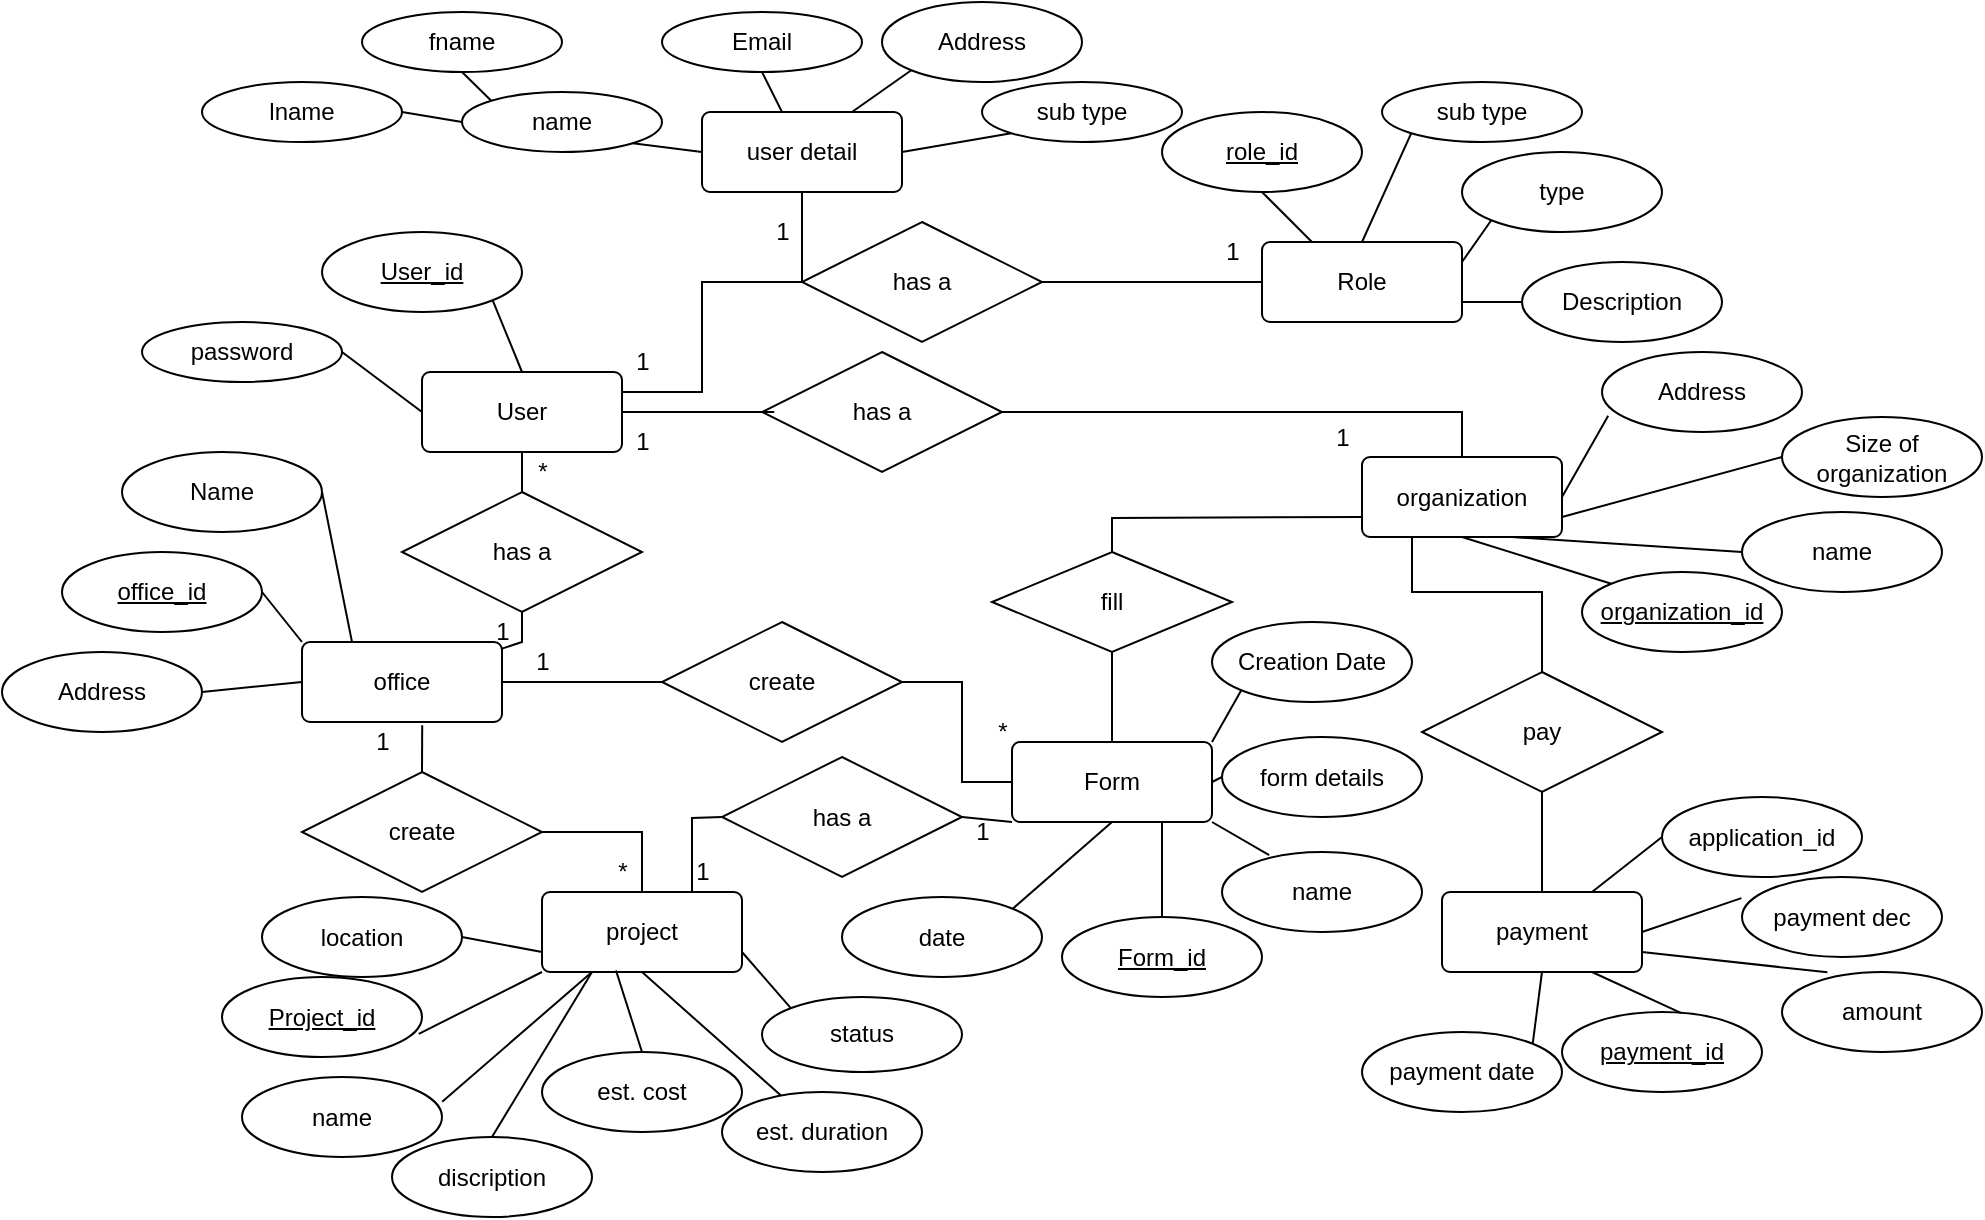 <mxfile version="13.7.8" type="device"><diagram id="09xJaXLUE2D6PkI2SZVf" name="Page-1"><mxGraphModel dx="1172" dy="637" grid="1" gridSize="10" guides="1" tooltips="1" connect="1" arrows="1" fold="1" page="1" pageScale="1" pageWidth="850" pageHeight="1100" math="0" shadow="0"><root><mxCell id="0"/><mxCell id="1" parent="0"/><mxCell id="1dPIbqIH4sQtUZyu4eI9-2" value="Role" style="rounded=1;arcSize=10;whiteSpace=wrap;html=1;align=center;" vertex="1" parent="1"><mxGeometry x="660" y="125" width="100" height="40" as="geometry"/></mxCell><mxCell id="1dPIbqIH4sQtUZyu4eI9-3" value="project" style="rounded=1;arcSize=10;whiteSpace=wrap;html=1;align=center;" vertex="1" parent="1"><mxGeometry x="300" y="450" width="100" height="40" as="geometry"/></mxCell><mxCell id="1dPIbqIH4sQtUZyu4eI9-4" value="Form" style="rounded=1;arcSize=10;whiteSpace=wrap;html=1;align=center;" vertex="1" parent="1"><mxGeometry x="535" y="375" width="100" height="40" as="geometry"/></mxCell><mxCell id="1dPIbqIH4sQtUZyu4eI9-5" value="payment" style="rounded=1;arcSize=10;whiteSpace=wrap;html=1;align=center;" vertex="1" parent="1"><mxGeometry x="750" y="450" width="100" height="40" as="geometry"/></mxCell><mxCell id="1dPIbqIH4sQtUZyu4eI9-6" style="edgeStyle=orthogonalEdgeStyle;rounded=0;orthogonalLoop=1;jettySize=auto;html=1;exitX=0.5;exitY=1;exitDx=0;exitDy=0;" edge="1" parent="1" source="1dPIbqIH4sQtUZyu4eI9-4" target="1dPIbqIH4sQtUZyu4eI9-4"><mxGeometry relative="1" as="geometry"/></mxCell><mxCell id="1dPIbqIH4sQtUZyu4eI9-11" value="user detail" style="rounded=1;arcSize=10;whiteSpace=wrap;html=1;align=center;" vertex="1" parent="1"><mxGeometry x="380" y="60" width="100" height="40" as="geometry"/></mxCell><mxCell id="1dPIbqIH4sQtUZyu4eI9-12" value="User_id" style="ellipse;whiteSpace=wrap;html=1;align=center;fontStyle=4;" vertex="1" parent="1"><mxGeometry x="190" y="120" width="100" height="40" as="geometry"/></mxCell><mxCell id="1dPIbqIH4sQtUZyu4eI9-17" value="password" style="ellipse;whiteSpace=wrap;html=1;align=center;" vertex="1" parent="1"><mxGeometry x="100" y="165" width="100" height="30" as="geometry"/></mxCell><mxCell id="1dPIbqIH4sQtUZyu4eI9-24" value="name&lt;span style=&quot;color: rgba(0 , 0 , 0 , 0) ; font-family: monospace ; font-size: 0px&quot;&gt;%3CmxGraphModel%3E%3Croot%3E%3CmxCell%20id%3D%220%22%2F%3E%3CmxCell%20id%3D%221%22%20parent%3D%220%22%2F%3E%3CmxCell%20id%3D%222%22%20value%3D%22password%22%20style%3D%22ellipse%3BwhiteSpace%3Dwrap%3Bhtml%3D1%3Balign%3Dcenter%3B%22%20vertex%3D%221%22%20parent%3D%221%22%3E%3CmxGeometry%20x%3D%2260%22%20y%3D%22150%22%20width%3D%22100%22%20height%3D%2230%22%20as%3D%22geometry%22%2F%3E%3C%2FmxCell%3E%3C%2Froot%3E%3C%2FmxGraphModel%3E&lt;/span&gt;" style="ellipse;whiteSpace=wrap;html=1;align=center;" vertex="1" parent="1"><mxGeometry x="260" y="50" width="100" height="30" as="geometry"/></mxCell><mxCell id="1dPIbqIH4sQtUZyu4eI9-25" value="lname" style="ellipse;whiteSpace=wrap;html=1;align=center;" vertex="1" parent="1"><mxGeometry x="130" y="45" width="100" height="30" as="geometry"/></mxCell><mxCell id="1dPIbqIH4sQtUZyu4eI9-26" value="fname" style="ellipse;whiteSpace=wrap;html=1;align=center;" vertex="1" parent="1"><mxGeometry x="210" y="10" width="100" height="30" as="geometry"/></mxCell><mxCell id="1dPIbqIH4sQtUZyu4eI9-29" value="" style="endArrow=none;html=1;rounded=0;exitX=1;exitY=0.5;exitDx=0;exitDy=0;entryX=0;entryY=0.5;entryDx=0;entryDy=0;" edge="1" parent="1" source="1dPIbqIH4sQtUZyu4eI9-25" target="1dPIbqIH4sQtUZyu4eI9-24"><mxGeometry relative="1" as="geometry"><mxPoint x="630" y="290" as="sourcePoint"/><mxPoint x="790" y="290" as="targetPoint"/></mxGeometry></mxCell><mxCell id="1dPIbqIH4sQtUZyu4eI9-30" value="" style="endArrow=none;html=1;rounded=0;exitX=0.5;exitY=1;exitDx=0;exitDy=0;entryX=0;entryY=0;entryDx=0;entryDy=0;" edge="1" parent="1" source="1dPIbqIH4sQtUZyu4eI9-26" target="1dPIbqIH4sQtUZyu4eI9-24"><mxGeometry relative="1" as="geometry"><mxPoint x="210" y="40" as="sourcePoint"/><mxPoint x="290" y="70" as="targetPoint"/></mxGeometry></mxCell><mxCell id="1dPIbqIH4sQtUZyu4eI9-31" value="" style="endArrow=none;html=1;rounded=0;exitX=1;exitY=1;exitDx=0;exitDy=0;entryX=0;entryY=0.5;entryDx=0;entryDy=0;" edge="1" parent="1" source="1dPIbqIH4sQtUZyu4eI9-24" target="1dPIbqIH4sQtUZyu4eI9-11"><mxGeometry relative="1" as="geometry"><mxPoint x="220" y="50" as="sourcePoint"/><mxPoint x="300" y="80" as="targetPoint"/></mxGeometry></mxCell><mxCell id="1dPIbqIH4sQtUZyu4eI9-32" value="Email" style="ellipse;whiteSpace=wrap;html=1;align=center;" vertex="1" parent="1"><mxGeometry x="360" y="10" width="100" height="30" as="geometry"/></mxCell><mxCell id="1dPIbqIH4sQtUZyu4eI9-33" value="" style="endArrow=none;html=1;rounded=0;exitX=0.5;exitY=1;exitDx=0;exitDy=0;" edge="1" parent="1" source="1dPIbqIH4sQtUZyu4eI9-32" target="1dPIbqIH4sQtUZyu4eI9-11"><mxGeometry relative="1" as="geometry"><mxPoint x="630" y="220" as="sourcePoint"/><mxPoint x="790" y="220" as="targetPoint"/></mxGeometry></mxCell><mxCell id="1dPIbqIH4sQtUZyu4eI9-34" value="Address" style="ellipse;whiteSpace=wrap;html=1;align=center;" vertex="1" parent="1"><mxGeometry x="470" y="5" width="100" height="40" as="geometry"/></mxCell><mxCell id="1dPIbqIH4sQtUZyu4eI9-35" value="" style="endArrow=none;html=1;rounded=0;entryX=0.75;entryY=0;entryDx=0;entryDy=0;exitX=0;exitY=1;exitDx=0;exitDy=0;" edge="1" parent="1" source="1dPIbqIH4sQtUZyu4eI9-34" target="1dPIbqIH4sQtUZyu4eI9-11"><mxGeometry relative="1" as="geometry"><mxPoint x="500" y="70" as="sourcePoint"/><mxPoint x="403.333" y="120" as="targetPoint"/></mxGeometry></mxCell><mxCell id="1dPIbqIH4sQtUZyu4eI9-36" value="type" style="ellipse;whiteSpace=wrap;html=1;align=center;" vertex="1" parent="1"><mxGeometry x="760" y="80" width="100" height="40" as="geometry"/></mxCell><mxCell id="1dPIbqIH4sQtUZyu4eI9-37" value="Description" style="ellipse;whiteSpace=wrap;html=1;align=center;" vertex="1" parent="1"><mxGeometry x="790" y="135" width="100" height="40" as="geometry"/></mxCell><mxCell id="1dPIbqIH4sQtUZyu4eI9-40" style="edgeStyle=orthogonalEdgeStyle;curved=1;rounded=0;orthogonalLoop=1;jettySize=auto;html=1;exitX=0.5;exitY=1;exitDx=0;exitDy=0;" edge="1" parent="1" source="1dPIbqIH4sQtUZyu4eI9-37" target="1dPIbqIH4sQtUZyu4eI9-37"><mxGeometry relative="1" as="geometry"/></mxCell><mxCell id="1dPIbqIH4sQtUZyu4eI9-41" value="role_id" style="ellipse;whiteSpace=wrap;html=1;align=center;fontStyle=4;" vertex="1" parent="1"><mxGeometry x="610" y="60" width="100" height="40" as="geometry"/></mxCell><mxCell id="1dPIbqIH4sQtUZyu4eI9-44" value="" style="endArrow=none;html=1;rounded=0;exitX=0.25;exitY=0;exitDx=0;exitDy=0;entryX=0.5;entryY=1;entryDx=0;entryDy=0;" edge="1" parent="1" source="1dPIbqIH4sQtUZyu4eI9-2" target="1dPIbqIH4sQtUZyu4eI9-41"><mxGeometry relative="1" as="geometry"><mxPoint x="340" y="320" as="sourcePoint"/><mxPoint x="500" y="320" as="targetPoint"/></mxGeometry></mxCell><mxCell id="1dPIbqIH4sQtUZyu4eI9-45" value="" style="endArrow=none;html=1;rounded=0;exitX=1;exitY=0.25;exitDx=0;exitDy=0;entryX=0;entryY=1;entryDx=0;entryDy=0;" edge="1" parent="1" source="1dPIbqIH4sQtUZyu4eI9-2" target="1dPIbqIH4sQtUZyu4eI9-36"><mxGeometry relative="1" as="geometry"><mxPoint x="350" y="330" as="sourcePoint"/><mxPoint x="510" y="330" as="targetPoint"/></mxGeometry></mxCell><mxCell id="1dPIbqIH4sQtUZyu4eI9-46" value="" style="endArrow=none;html=1;rounded=0;exitX=0;exitY=0.5;exitDx=0;exitDy=0;entryX=1;entryY=0.75;entryDx=0;entryDy=0;" edge="1" parent="1" source="1dPIbqIH4sQtUZyu4eI9-37" target="1dPIbqIH4sQtUZyu4eI9-2"><mxGeometry relative="1" as="geometry"><mxPoint x="360" y="340" as="sourcePoint"/><mxPoint x="520" y="340" as="targetPoint"/></mxGeometry></mxCell><mxCell id="1dPIbqIH4sQtUZyu4eI9-49" value="sub type" style="ellipse;whiteSpace=wrap;html=1;align=center;" vertex="1" parent="1"><mxGeometry x="720" y="45" width="100" height="30" as="geometry"/></mxCell><mxCell id="1dPIbqIH4sQtUZyu4eI9-50" value="" style="endArrow=none;html=1;rounded=0;exitX=0.5;exitY=0;exitDx=0;exitDy=0;entryX=0;entryY=1;entryDx=0;entryDy=0;" edge="1" parent="1" source="1dPIbqIH4sQtUZyu4eI9-2" target="1dPIbqIH4sQtUZyu4eI9-49"><mxGeometry relative="1" as="geometry"><mxPoint x="565" y="210" as="sourcePoint"/><mxPoint x="604.645" y="184.142" as="targetPoint"/></mxGeometry></mxCell><mxCell id="1dPIbqIH4sQtUZyu4eI9-51" value="sub type" style="ellipse;whiteSpace=wrap;html=1;align=center;" vertex="1" parent="1"><mxGeometry x="520" y="45" width="100" height="30" as="geometry"/></mxCell><mxCell id="1dPIbqIH4sQtUZyu4eI9-52" value="" style="endArrow=none;html=1;rounded=0;exitX=1;exitY=0.5;exitDx=0;exitDy=0;entryX=0;entryY=1;entryDx=0;entryDy=0;" edge="1" parent="1" source="1dPIbqIH4sQtUZyu4eI9-11" target="1dPIbqIH4sQtUZyu4eI9-51"><mxGeometry relative="1" as="geometry"><mxPoint x="515.36" y="119.39" as="sourcePoint"/><mxPoint x="580.005" y="79.997" as="targetPoint"/></mxGeometry></mxCell><mxCell id="1dPIbqIH4sQtUZyu4eI9-54" value="organization" style="rounded=1;arcSize=10;whiteSpace=wrap;html=1;align=center;" vertex="1" parent="1"><mxGeometry x="710" y="232.5" width="100" height="40" as="geometry"/></mxCell><mxCell id="1dPIbqIH4sQtUZyu4eI9-55" value="office" style="rounded=1;arcSize=10;whiteSpace=wrap;html=1;align=center;" vertex="1" parent="1"><mxGeometry x="180" y="325" width="100" height="40" as="geometry"/></mxCell><mxCell id="1dPIbqIH4sQtUZyu4eI9-56" value="organization_id" style="ellipse;whiteSpace=wrap;html=1;align=center;fontStyle=4;" vertex="1" parent="1"><mxGeometry x="820" y="290" width="100" height="40" as="geometry"/></mxCell><mxCell id="1dPIbqIH4sQtUZyu4eI9-57" value="office_id" style="ellipse;whiteSpace=wrap;html=1;align=center;fontStyle=4;" vertex="1" parent="1"><mxGeometry x="60" y="280" width="100" height="40" as="geometry"/></mxCell><mxCell id="1dPIbqIH4sQtUZyu4eI9-58" value="Address" style="ellipse;whiteSpace=wrap;html=1;align=center;" vertex="1" parent="1"><mxGeometry x="830" y="180" width="100" height="40" as="geometry"/></mxCell><mxCell id="1dPIbqIH4sQtUZyu4eI9-59" value="Address" style="ellipse;whiteSpace=wrap;html=1;align=center;" vertex="1" parent="1"><mxGeometry x="30" y="330" width="100" height="40" as="geometry"/></mxCell><mxCell id="1dPIbqIH4sQtUZyu4eI9-60" value="Size of organization" style="ellipse;whiteSpace=wrap;html=1;align=center;" vertex="1" parent="1"><mxGeometry x="920" y="212.5" width="100" height="40" as="geometry"/></mxCell><mxCell id="1dPIbqIH4sQtUZyu4eI9-61" value="name" style="ellipse;whiteSpace=wrap;html=1;align=center;" vertex="1" parent="1"><mxGeometry x="900" y="260" width="100" height="40" as="geometry"/></mxCell><mxCell id="1dPIbqIH4sQtUZyu4eI9-62" style="edgeStyle=orthogonalEdgeStyle;curved=1;rounded=0;orthogonalLoop=1;jettySize=auto;html=1;exitX=0.5;exitY=1;exitDx=0;exitDy=0;" edge="1" parent="1" source="1dPIbqIH4sQtUZyu4eI9-60" target="1dPIbqIH4sQtUZyu4eI9-60"><mxGeometry relative="1" as="geometry"/></mxCell><mxCell id="1dPIbqIH4sQtUZyu4eI9-64" value="Name" style="ellipse;whiteSpace=wrap;html=1;align=center;" vertex="1" parent="1"><mxGeometry x="90" y="230" width="100" height="40" as="geometry"/></mxCell><mxCell id="1dPIbqIH4sQtUZyu4eI9-65" value="" style="endArrow=none;html=1;rounded=0;exitX=1;exitY=0.5;exitDx=0;exitDy=0;entryX=0.25;entryY=0;entryDx=0;entryDy=0;" edge="1" parent="1" source="1dPIbqIH4sQtUZyu4eI9-64" target="1dPIbqIH4sQtUZyu4eI9-55"><mxGeometry relative="1" as="geometry"><mxPoint x="170" y="350" as="sourcePoint"/><mxPoint x="330" y="350" as="targetPoint"/></mxGeometry></mxCell><mxCell id="1dPIbqIH4sQtUZyu4eI9-68" value="name" style="ellipse;whiteSpace=wrap;html=1;align=center;" vertex="1" parent="1"><mxGeometry x="150" y="542.5" width="100" height="40" as="geometry"/></mxCell><mxCell id="1dPIbqIH4sQtUZyu4eI9-70" value="Project_id" style="ellipse;whiteSpace=wrap;html=1;align=center;fontStyle=4;" vertex="1" parent="1"><mxGeometry x="140" y="492.5" width="100" height="40" as="geometry"/></mxCell><mxCell id="1dPIbqIH4sQtUZyu4eI9-71" value="name" style="ellipse;whiteSpace=wrap;html=1;align=center;" vertex="1" parent="1"><mxGeometry x="640" y="430" width="100" height="40" as="geometry"/></mxCell><mxCell id="1dPIbqIH4sQtUZyu4eI9-72" value="Form_id" style="ellipse;whiteSpace=wrap;html=1;align=center;fontStyle=4;" vertex="1" parent="1"><mxGeometry x="560" y="462.5" width="100" height="40" as="geometry"/></mxCell><mxCell id="1dPIbqIH4sQtUZyu4eI9-74" value="status" style="ellipse;whiteSpace=wrap;html=1;align=center;" vertex="1" parent="1"><mxGeometry x="410" y="502.5" width="100" height="37.5" as="geometry"/></mxCell><mxCell id="1dPIbqIH4sQtUZyu4eI9-75" value="discription" style="ellipse;whiteSpace=wrap;html=1;align=center;" vertex="1" parent="1"><mxGeometry x="225" y="572.5" width="100" height="40" as="geometry"/></mxCell><mxCell id="1dPIbqIH4sQtUZyu4eI9-76" value="est. duration" style="ellipse;whiteSpace=wrap;html=1;align=center;" vertex="1" parent="1"><mxGeometry x="390" y="550" width="100" height="40" as="geometry"/></mxCell><mxCell id="1dPIbqIH4sQtUZyu4eI9-77" value="est. cost" style="ellipse;whiteSpace=wrap;html=1;align=center;" vertex="1" parent="1"><mxGeometry x="300" y="530" width="100" height="40" as="geometry"/></mxCell><mxCell id="1dPIbqIH4sQtUZyu4eI9-78" value="date" style="ellipse;whiteSpace=wrap;html=1;align=center;" vertex="1" parent="1"><mxGeometry x="450" y="452.5" width="100" height="40" as="geometry"/></mxCell><mxCell id="1dPIbqIH4sQtUZyu4eI9-79" value="location" style="ellipse;whiteSpace=wrap;html=1;align=center;" vertex="1" parent="1"><mxGeometry x="160" y="452.5" width="100" height="40" as="geometry"/></mxCell><mxCell id="1dPIbqIH4sQtUZyu4eI9-84" value="payment_id" style="ellipse;whiteSpace=wrap;html=1;align=center;fontStyle=4;" vertex="1" parent="1"><mxGeometry x="810" y="510" width="100" height="40" as="geometry"/></mxCell><mxCell id="1dPIbqIH4sQtUZyu4eI9-85" value="amount" style="ellipse;whiteSpace=wrap;html=1;align=center;" vertex="1" parent="1"><mxGeometry x="920" y="490" width="100" height="40" as="geometry"/></mxCell><mxCell id="1dPIbqIH4sQtUZyu4eI9-86" value="payment dec&lt;span style=&quot;color: rgba(0 , 0 , 0 , 0) ; font-family: monospace ; font-size: 0px&quot;&gt;%3CmxGraphModel%3E%3Croot%3E%3CmxCell%20id%3D%220%22%2F%3E%3CmxCell%20id%3D%221%22%20parent%3D%220%22%2F%3E%3CmxCell%20id%3D%222%22%20value%3D%22name%22%20style%3D%22ellipse%3BwhiteSpace%3Dwrap%3Bhtml%3D1%3Balign%3Dcenter%3B%22%20vertex%3D%221%22%20parent%3D%221%22%3E%3CmxGeometry%20x%3D%22450%22%20y%3D%22580%22%20width%3D%22100%22%20height%3D%2240%22%20as%3D%22geometry%22%2F%3E%3C%2FmxCell%3E%3C%2Froot%3E%3C%2FmxGraphModel%3E&lt;/span&gt;" style="ellipse;whiteSpace=wrap;html=1;align=center;" vertex="1" parent="1"><mxGeometry x="900" y="442.5" width="100" height="40" as="geometry"/></mxCell><mxCell id="1dPIbqIH4sQtUZyu4eI9-87" value="payment date" style="ellipse;whiteSpace=wrap;html=1;align=center;" vertex="1" parent="1"><mxGeometry x="710" y="520" width="100" height="40" as="geometry"/></mxCell><mxCell id="1dPIbqIH4sQtUZyu4eI9-88" value="" style="endArrow=none;html=1;rounded=0;entryX=0;entryY=1;entryDx=0;entryDy=0;exitX=0.984;exitY=0.71;exitDx=0;exitDy=0;exitPerimeter=0;" edge="1" parent="1" source="1dPIbqIH4sQtUZyu4eI9-70" target="1dPIbqIH4sQtUZyu4eI9-3"><mxGeometry relative="1" as="geometry"><mxPoint x="120" y="500" as="sourcePoint"/><mxPoint x="280" y="500" as="targetPoint"/></mxGeometry></mxCell><mxCell id="1dPIbqIH4sQtUZyu4eI9-89" value="" style="endArrow=none;html=1;rounded=0;entryX=0.25;entryY=1;entryDx=0;entryDy=0;exitX=1.001;exitY=0.308;exitDx=0;exitDy=0;exitPerimeter=0;" edge="1" parent="1" source="1dPIbqIH4sQtUZyu4eI9-68" target="1dPIbqIH4sQtUZyu4eI9-3"><mxGeometry relative="1" as="geometry"><mxPoint x="138.4" y="518.4" as="sourcePoint"/><mxPoint x="170" y="500" as="targetPoint"/></mxGeometry></mxCell><mxCell id="1dPIbqIH4sQtUZyu4eI9-90" value="" style="endArrow=none;html=1;rounded=0;entryX=0.25;entryY=1;entryDx=0;entryDy=0;exitX=0.5;exitY=0;exitDx=0;exitDy=0;" edge="1" parent="1" source="1dPIbqIH4sQtUZyu4eI9-75" target="1dPIbqIH4sQtUZyu4eI9-3"><mxGeometry relative="1" as="geometry"><mxPoint x="140.1" y="552.32" as="sourcePoint"/><mxPoint x="170" y="510" as="targetPoint"/></mxGeometry></mxCell><mxCell id="1dPIbqIH4sQtUZyu4eI9-92" value="" style="endArrow=none;html=1;rounded=0;exitX=0.5;exitY=0;exitDx=0;exitDy=0;entryX=0.37;entryY=0.982;entryDx=0;entryDy=0;entryPerimeter=0;" edge="1" parent="1" source="1dPIbqIH4sQtUZyu4eI9-77" target="1dPIbqIH4sQtUZyu4eI9-3"><mxGeometry relative="1" as="geometry"><mxPoint x="140" y="560" as="sourcePoint"/><mxPoint x="197" y="500" as="targetPoint"/></mxGeometry></mxCell><mxCell id="1dPIbqIH4sQtUZyu4eI9-93" value="" style="endArrow=none;html=1;rounded=0;entryX=0.5;entryY=1;entryDx=0;entryDy=0;" edge="1" parent="1" source="1dPIbqIH4sQtUZyu4eI9-76" target="1dPIbqIH4sQtUZyu4eI9-3"><mxGeometry relative="1" as="geometry"><mxPoint x="170" y="590" as="sourcePoint"/><mxPoint x="195" y="510" as="targetPoint"/></mxGeometry></mxCell><mxCell id="1dPIbqIH4sQtUZyu4eI9-94" value="" style="endArrow=none;html=1;rounded=0;entryX=1;entryY=0.75;entryDx=0;entryDy=0;exitX=0;exitY=0;exitDx=0;exitDy=0;" edge="1" parent="1" source="1dPIbqIH4sQtUZyu4eI9-74" target="1dPIbqIH4sQtUZyu4eI9-3"><mxGeometry relative="1" as="geometry"><mxPoint x="228.667" y="640.007" as="sourcePoint"/><mxPoint x="220" y="510" as="targetPoint"/></mxGeometry></mxCell><mxCell id="1dPIbqIH4sQtUZyu4eI9-96" value="" style="endArrow=none;html=1;rounded=0;entryX=1;entryY=0.5;entryDx=0;entryDy=0;exitX=0;exitY=0.75;exitDx=0;exitDy=0;" edge="1" parent="1" source="1dPIbqIH4sQtUZyu4eI9-3" target="1dPIbqIH4sQtUZyu4eI9-79"><mxGeometry relative="1" as="geometry"><mxPoint x="192.5" y="460" as="sourcePoint"/><mxPoint x="147.5" y="420" as="targetPoint"/></mxGeometry></mxCell><mxCell id="1dPIbqIH4sQtUZyu4eI9-101" value="" style="endArrow=none;html=1;rounded=0;entryX=1;entryY=1;entryDx=0;entryDy=0;exitX=0.236;exitY=0.039;exitDx=0;exitDy=0;exitPerimeter=0;" edge="1" parent="1" source="1dPIbqIH4sQtUZyu4eI9-71" target="1dPIbqIH4sQtUZyu4eI9-4"><mxGeometry relative="1" as="geometry"><mxPoint x="530" y="615" as="sourcePoint"/><mxPoint x="585" y="545" as="targetPoint"/></mxGeometry></mxCell><mxCell id="1dPIbqIH4sQtUZyu4eI9-103" value="form details" style="ellipse;whiteSpace=wrap;html=1;align=center;" vertex="1" parent="1"><mxGeometry x="640" y="372.5" width="100" height="40" as="geometry"/></mxCell><mxCell id="1dPIbqIH4sQtUZyu4eI9-104" value="" style="endArrow=none;html=1;rounded=0;exitX=1;exitY=0;exitDx=0;exitDy=0;entryX=0;entryY=1;entryDx=0;entryDy=0;" edge="1" parent="1" source="1dPIbqIH4sQtUZyu4eI9-4" target="1dPIbqIH4sQtUZyu4eI9-105"><mxGeometry relative="1" as="geometry"><mxPoint x="740" y="625" as="sourcePoint"/><mxPoint x="900" y="625" as="targetPoint"/></mxGeometry></mxCell><mxCell id="1dPIbqIH4sQtUZyu4eI9-105" value="Creation Date" style="ellipse;whiteSpace=wrap;html=1;align=center;" vertex="1" parent="1"><mxGeometry x="635" y="315" width="100" height="40" as="geometry"/></mxCell><mxCell id="1dPIbqIH4sQtUZyu4eI9-106" value="" style="endArrow=none;html=1;rounded=0;exitX=1;exitY=0.5;exitDx=0;exitDy=0;entryX=0;entryY=0.5;entryDx=0;entryDy=0;" edge="1" parent="1" source="1dPIbqIH4sQtUZyu4eI9-4" target="1dPIbqIH4sQtUZyu4eI9-103"><mxGeometry relative="1" as="geometry"><mxPoint x="660" y="525" as="sourcePoint"/><mxPoint x="700" y="575" as="targetPoint"/></mxGeometry></mxCell><mxCell id="1dPIbqIH4sQtUZyu4eI9-107" value="" style="endArrow=none;html=1;rounded=0;entryX=0.031;entryY=0.797;entryDx=0;entryDy=0;exitX=1;exitY=0.5;exitDx=0;exitDy=0;entryPerimeter=0;" edge="1" parent="1" source="1dPIbqIH4sQtUZyu4eI9-54" target="1dPIbqIH4sQtUZyu4eI9-58"><mxGeometry relative="1" as="geometry"><mxPoint x="850" y="332.5" as="sourcePoint"/><mxPoint x="915" y="312.5" as="targetPoint"/></mxGeometry></mxCell><mxCell id="1dPIbqIH4sQtUZyu4eI9-108" value="" style="endArrow=none;html=1;rounded=0;entryX=0;entryY=0.5;entryDx=0;entryDy=0;exitX=1;exitY=0.75;exitDx=0;exitDy=0;" edge="1" parent="1" source="1dPIbqIH4sQtUZyu4eI9-54" target="1dPIbqIH4sQtUZyu4eI9-60"><mxGeometry relative="1" as="geometry"><mxPoint x="850" y="372.5" as="sourcePoint"/><mxPoint x="933.1" y="314.38" as="targetPoint"/></mxGeometry></mxCell><mxCell id="1dPIbqIH4sQtUZyu4eI9-109" value="" style="endArrow=none;html=1;rounded=0;entryX=0;entryY=0.5;entryDx=0;entryDy=0;exitX=0.75;exitY=1;exitDx=0;exitDy=0;" edge="1" parent="1" source="1dPIbqIH4sQtUZyu4eI9-54" target="1dPIbqIH4sQtUZyu4eI9-61"><mxGeometry relative="1" as="geometry"><mxPoint x="860" y="422.5" as="sourcePoint"/><mxPoint x="904.9" y="416.98" as="targetPoint"/></mxGeometry></mxCell><mxCell id="1dPIbqIH4sQtUZyu4eI9-110" value="" style="endArrow=none;html=1;rounded=0;entryX=0;entryY=0;entryDx=0;entryDy=0;exitX=0.5;exitY=1;exitDx=0;exitDy=0;" edge="1" parent="1" source="1dPIbqIH4sQtUZyu4eI9-54" target="1dPIbqIH4sQtUZyu4eI9-56"><mxGeometry relative="1" as="geometry"><mxPoint x="910" y="392.5" as="sourcePoint"/><mxPoint x="954.9" y="386.98" as="targetPoint"/></mxGeometry></mxCell><mxCell id="1dPIbqIH4sQtUZyu4eI9-113" value="application_id" style="ellipse;whiteSpace=wrap;html=1;align=center;" vertex="1" parent="1"><mxGeometry x="860" y="402.5" width="100" height="40" as="geometry"/></mxCell><mxCell id="1dPIbqIH4sQtUZyu4eI9-114" value="" style="endArrow=none;html=1;rounded=0;exitX=1;exitY=0;exitDx=0;exitDy=0;entryX=0.5;entryY=1;entryDx=0;entryDy=0;" edge="1" parent="1" source="1dPIbqIH4sQtUZyu4eI9-87" target="1dPIbqIH4sQtUZyu4eI9-5"><mxGeometry relative="1" as="geometry"><mxPoint x="710" y="632.5" as="sourcePoint"/><mxPoint x="870" y="632.5" as="targetPoint"/></mxGeometry></mxCell><mxCell id="1dPIbqIH4sQtUZyu4eI9-115" value="" style="endArrow=none;html=1;rounded=0;exitX=0.597;exitY=0.014;exitDx=0;exitDy=0;entryX=0.75;entryY=1;entryDx=0;entryDy=0;exitPerimeter=0;" edge="1" parent="1" source="1dPIbqIH4sQtUZyu4eI9-84" target="1dPIbqIH4sQtUZyu4eI9-5"><mxGeometry relative="1" as="geometry"><mxPoint x="615" y="752.5" as="sourcePoint"/><mxPoint x="694.9" y="715.7" as="targetPoint"/></mxGeometry></mxCell><mxCell id="1dPIbqIH4sQtUZyu4eI9-116" value="" style="endArrow=none;html=1;rounded=0;exitX=0.227;exitY=0.004;exitDx=0;exitDy=0;entryX=1;entryY=0.75;entryDx=0;entryDy=0;exitPerimeter=0;" edge="1" parent="1" source="1dPIbqIH4sQtUZyu4eI9-85" target="1dPIbqIH4sQtUZyu4eI9-5"><mxGeometry relative="1" as="geometry"><mxPoint x="625" y="762.5" as="sourcePoint"/><mxPoint x="704.9" y="725.7" as="targetPoint"/></mxGeometry></mxCell><mxCell id="1dPIbqIH4sQtUZyu4eI9-117" value="" style="endArrow=none;html=1;rounded=0;exitX=-0.003;exitY=0.264;exitDx=0;exitDy=0;entryX=1;entryY=0.5;entryDx=0;entryDy=0;exitPerimeter=0;" edge="1" parent="1" source="1dPIbqIH4sQtUZyu4eI9-86" target="1dPIbqIH4sQtUZyu4eI9-5"><mxGeometry relative="1" as="geometry"><mxPoint x="635" y="772.5" as="sourcePoint"/><mxPoint x="714.9" y="735.7" as="targetPoint"/></mxGeometry></mxCell><mxCell id="1dPIbqIH4sQtUZyu4eI9-118" value="" style="endArrow=none;html=1;rounded=0;exitX=0;exitY=0.5;exitDx=0;exitDy=0;entryX=0.75;entryY=0;entryDx=0;entryDy=0;" edge="1" parent="1" source="1dPIbqIH4sQtUZyu4eI9-113" target="1dPIbqIH4sQtUZyu4eI9-5"><mxGeometry relative="1" as="geometry"><mxPoint x="645" y="782.5" as="sourcePoint"/><mxPoint x="724.9" y="745.7" as="targetPoint"/></mxGeometry></mxCell><mxCell id="1dPIbqIH4sQtUZyu4eI9-124" value="has a" style="shape=rhombus;perimeter=rhombusPerimeter;whiteSpace=wrap;html=1;align=center;" vertex="1" parent="1"><mxGeometry x="430" y="115" width="120" height="60" as="geometry"/></mxCell><mxCell id="1dPIbqIH4sQtUZyu4eI9-126" value="" style="endArrow=none;html=1;rounded=0;entryX=0;entryY=0.5;entryDx=0;entryDy=0;exitX=1;exitY=0.5;exitDx=0;exitDy=0;" edge="1" parent="1" source="1dPIbqIH4sQtUZyu4eI9-124" target="1dPIbqIH4sQtUZyu4eI9-2"><mxGeometry relative="1" as="geometry"><mxPoint x="510" y="209" as="sourcePoint"/><mxPoint x="590" y="209" as="targetPoint"/></mxGeometry></mxCell><mxCell id="1dPIbqIH4sQtUZyu4eI9-127" value="" style="endArrow=none;html=1;rounded=0;entryX=0;entryY=0.5;entryDx=0;entryDy=0;exitX=0.5;exitY=1;exitDx=0;exitDy=0;" edge="1" parent="1" source="1dPIbqIH4sQtUZyu4eI9-11" target="1dPIbqIH4sQtUZyu4eI9-124"><mxGeometry relative="1" as="geometry"><mxPoint x="310" y="190" as="sourcePoint"/><mxPoint x="390" y="190" as="targetPoint"/><Array as="points"><mxPoint x="430" y="130"/></Array></mxGeometry></mxCell><mxCell id="1dPIbqIH4sQtUZyu4eI9-128" value="1" style="text;html=1;align=center;verticalAlign=middle;resizable=0;points=[];autosize=1;" vertex="1" parent="1"><mxGeometry x="340" y="175" width="20" height="20" as="geometry"/></mxCell><mxCell id="1dPIbqIH4sQtUZyu4eI9-129" value="1" style="text;html=1;align=center;verticalAlign=middle;resizable=0;points=[];autosize=1;" vertex="1" parent="1"><mxGeometry x="635" y="120" width="20" height="20" as="geometry"/></mxCell><mxCell id="1dPIbqIH4sQtUZyu4eI9-130" value="1" style="text;html=1;align=center;verticalAlign=middle;resizable=0;points=[];autosize=1;" vertex="1" parent="1"><mxGeometry x="410" y="110" width="20" height="20" as="geometry"/></mxCell><mxCell id="1dPIbqIH4sQtUZyu4eI9-135" value="has a" style="shape=rhombus;perimeter=rhombusPerimeter;whiteSpace=wrap;html=1;align=center;" vertex="1" parent="1"><mxGeometry x="230" y="250" width="120" height="60" as="geometry"/></mxCell><mxCell id="1dPIbqIH4sQtUZyu4eI9-138" value="" style="endArrow=none;html=1;rounded=0;entryX=0.5;entryY=0;entryDx=0;entryDy=0;exitX=0.5;exitY=1;exitDx=0;exitDy=0;" edge="1" parent="1" source="1dPIbqIH4sQtUZyu4eI9-1" target="1dPIbqIH4sQtUZyu4eI9-135"><mxGeometry relative="1" as="geometry"><mxPoint x="270" y="310" as="sourcePoint"/><mxPoint x="330" y="290" as="targetPoint"/></mxGeometry></mxCell><mxCell id="1dPIbqIH4sQtUZyu4eI9-140" value="" style="endArrow=none;html=1;rounded=0;entryX=0;entryY=0.5;entryDx=0;entryDy=0;exitX=1;exitY=0.5;exitDx=0;exitDy=0;" edge="1" parent="1" source="1dPIbqIH4sQtUZyu4eI9-59" target="1dPIbqIH4sQtUZyu4eI9-55"><mxGeometry relative="1" as="geometry"><mxPoint x="110" y="330" as="sourcePoint"/><mxPoint x="210" y="330" as="targetPoint"/></mxGeometry></mxCell><mxCell id="1dPIbqIH4sQtUZyu4eI9-141" value="" style="endArrow=none;html=1;rounded=0;exitX=0.5;exitY=1;exitDx=0;exitDy=0;" edge="1" parent="1" source="1dPIbqIH4sQtUZyu4eI9-135" target="1dPIbqIH4sQtUZyu4eI9-55"><mxGeometry relative="1" as="geometry"><mxPoint x="120" y="340" as="sourcePoint"/><mxPoint x="220" y="340" as="targetPoint"/><Array as="points"><mxPoint x="290" y="325"/></Array></mxGeometry></mxCell><mxCell id="1dPIbqIH4sQtUZyu4eI9-142" value="" style="endArrow=none;html=1;rounded=0;exitX=1;exitY=0.5;exitDx=0;exitDy=0;entryX=0;entryY=0;entryDx=0;entryDy=0;" edge="1" parent="1" source="1dPIbqIH4sQtUZyu4eI9-57" target="1dPIbqIH4sQtUZyu4eI9-55"><mxGeometry relative="1" as="geometry"><mxPoint x="260" y="290" as="sourcePoint"/><mxPoint x="260" y="320" as="targetPoint"/></mxGeometry></mxCell><mxCell id="1dPIbqIH4sQtUZyu4eI9-143" value="1" style="text;html=1;align=center;verticalAlign=middle;resizable=0;points=[];autosize=1;" vertex="1" parent="1"><mxGeometry x="270" y="310" width="20" height="20" as="geometry"/></mxCell><mxCell id="1dPIbqIH4sQtUZyu4eI9-146" value="&lt;font style=&quot;font-size: 21px&quot;&gt;*&lt;/font&gt;" style="text;html=1;align=center;verticalAlign=middle;resizable=0;points=[];autosize=1;" vertex="1" parent="1"><mxGeometry x="250" y="210" width="20" height="20" as="geometry"/></mxCell><mxCell id="1dPIbqIH4sQtUZyu4eI9-147" value="create" style="shape=rhombus;perimeter=rhombusPerimeter;whiteSpace=wrap;html=1;align=center;" vertex="1" parent="1"><mxGeometry x="180" y="390" width="120" height="60" as="geometry"/></mxCell><mxCell id="1dPIbqIH4sQtUZyu4eI9-148" value="has a" style="shape=rhombus;perimeter=rhombusPerimeter;whiteSpace=wrap;html=1;align=center;" vertex="1" parent="1"><mxGeometry x="410" y="180" width="120" height="60" as="geometry"/></mxCell><mxCell id="1dPIbqIH4sQtUZyu4eI9-149" value="" style="endArrow=none;html=1;rounded=0;entryX=0.051;entryY=0.5;entryDx=0;entryDy=0;exitX=1;exitY=0.5;exitDx=0;exitDy=0;entryPerimeter=0;" edge="1" parent="1" source="1dPIbqIH4sQtUZyu4eI9-1" target="1dPIbqIH4sQtUZyu4eI9-148"><mxGeometry relative="1" as="geometry"><mxPoint x="310" y="260" as="sourcePoint"/><mxPoint x="780" y="310" as="targetPoint"/></mxGeometry></mxCell><mxCell id="1dPIbqIH4sQtUZyu4eI9-150" value="" style="endArrow=none;html=1;rounded=0;exitX=1;exitY=0.5;exitDx=0;exitDy=0;entryX=0.5;entryY=0;entryDx=0;entryDy=0;" edge="1" parent="1" source="1dPIbqIH4sQtUZyu4eI9-148" target="1dPIbqIH4sQtUZyu4eI9-54"><mxGeometry relative="1" as="geometry"><mxPoint x="535" y="280" as="sourcePoint"/><mxPoint x="740" y="300" as="targetPoint"/><Array as="points"><mxPoint x="760" y="210"/></Array></mxGeometry></mxCell><mxCell id="1dPIbqIH4sQtUZyu4eI9-153" value="1" style="text;html=1;align=center;verticalAlign=middle;resizable=0;points=[];autosize=1;" vertex="1" parent="1"><mxGeometry x="690" y="212.5" width="20" height="20" as="geometry"/></mxCell><mxCell id="1dPIbqIH4sQtUZyu4eI9-154" value="" style="endArrow=none;html=1;rounded=0;exitX=0.5;exitY=0;exitDx=0;exitDy=0;entryX=0.601;entryY=1.042;entryDx=0;entryDy=0;entryPerimeter=0;" edge="1" parent="1" source="1dPIbqIH4sQtUZyu4eI9-147" target="1dPIbqIH4sQtUZyu4eI9-55"><mxGeometry relative="1" as="geometry"><mxPoint x="220" y="470" as="sourcePoint"/><mxPoint x="244.645" y="434.142" as="targetPoint"/></mxGeometry></mxCell><mxCell id="1dPIbqIH4sQtUZyu4eI9-160" value="pay" style="shape=rhombus;perimeter=rhombusPerimeter;whiteSpace=wrap;html=1;align=center;" vertex="1" parent="1"><mxGeometry x="740" y="340" width="120" height="60" as="geometry"/></mxCell><mxCell id="1dPIbqIH4sQtUZyu4eI9-161" value="fill" style="shape=rhombus;perimeter=rhombusPerimeter;whiteSpace=wrap;html=1;align=center;" vertex="1" parent="1"><mxGeometry x="525" y="280" width="120" height="50" as="geometry"/></mxCell><mxCell id="1dPIbqIH4sQtUZyu4eI9-162" value="" style="endArrow=none;html=1;rounded=0;exitX=0.5;exitY=0;exitDx=0;exitDy=0;entryX=0;entryY=0.75;entryDx=0;entryDy=0;" edge="1" parent="1" source="1dPIbqIH4sQtUZyu4eI9-161" target="1dPIbqIH4sQtUZyu4eI9-54"><mxGeometry relative="1" as="geometry"><mxPoint x="530" y="340" as="sourcePoint"/><mxPoint x="650" y="310" as="targetPoint"/><Array as="points"><mxPoint x="585" y="263"/></Array></mxGeometry></mxCell><mxCell id="1dPIbqIH4sQtUZyu4eI9-163" value="" style="endArrow=none;html=1;rounded=0;exitX=0.5;exitY=0;exitDx=0;exitDy=0;entryX=0.25;entryY=1;entryDx=0;entryDy=0;" edge="1" parent="1" source="1dPIbqIH4sQtUZyu4eI9-160" target="1dPIbqIH4sQtUZyu4eI9-54"><mxGeometry relative="1" as="geometry"><mxPoint x="620" y="362.5" as="sourcePoint"/><mxPoint x="740" y="332.5" as="targetPoint"/><Array as="points"><mxPoint x="800" y="300"/><mxPoint x="735" y="300"/></Array></mxGeometry></mxCell><mxCell id="1dPIbqIH4sQtUZyu4eI9-164" value="" style="endArrow=none;html=1;rounded=0;exitX=0.5;exitY=0;exitDx=0;exitDy=0;entryX=0.5;entryY=1;entryDx=0;entryDy=0;" edge="1" parent="1" source="1dPIbqIH4sQtUZyu4eI9-4" target="1dPIbqIH4sQtUZyu4eI9-161"><mxGeometry relative="1" as="geometry"><mxPoint x="670" y="415" as="sourcePoint"/><mxPoint x="785" y="315" as="targetPoint"/></mxGeometry></mxCell><mxCell id="1dPIbqIH4sQtUZyu4eI9-165" value="" style="endArrow=none;html=1;rounded=0;exitX=0.5;exitY=0;exitDx=0;exitDy=0;entryX=0.5;entryY=1;entryDx=0;entryDy=0;" edge="1" parent="1" source="1dPIbqIH4sQtUZyu4eI9-5" target="1dPIbqIH4sQtUZyu4eI9-160"><mxGeometry relative="1" as="geometry"><mxPoint x="650" y="432.5" as="sourcePoint"/><mxPoint x="765" y="332.5" as="targetPoint"/></mxGeometry></mxCell><mxCell id="1dPIbqIH4sQtUZyu4eI9-1" value="User" style="rounded=1;arcSize=10;whiteSpace=wrap;html=1;align=center;" vertex="1" parent="1"><mxGeometry x="240" y="190" width="100" height="40" as="geometry"/></mxCell><mxCell id="1dPIbqIH4sQtUZyu4eI9-174" value="" style="endArrow=none;html=1;rounded=0;exitX=1;exitY=1;exitDx=0;exitDy=0;entryX=0.5;entryY=0;entryDx=0;entryDy=0;" edge="1" parent="1" source="1dPIbqIH4sQtUZyu4eI9-12" target="1dPIbqIH4sQtUZyu4eI9-1"><mxGeometry relative="1" as="geometry"><mxPoint x="325.355" y="95.607" as="sourcePoint"/><mxPoint x="390" y="100" as="targetPoint"/></mxGeometry></mxCell><mxCell id="1dPIbqIH4sQtUZyu4eI9-175" value="" style="endArrow=none;html=1;rounded=0;exitX=1;exitY=0.5;exitDx=0;exitDy=0;entryX=0;entryY=0.5;entryDx=0;entryDy=0;" edge="1" parent="1" source="1dPIbqIH4sQtUZyu4eI9-17" target="1dPIbqIH4sQtUZyu4eI9-1"><mxGeometry relative="1" as="geometry"><mxPoint x="295.355" y="154.142" as="sourcePoint"/><mxPoint x="300" y="170" as="targetPoint"/></mxGeometry></mxCell><mxCell id="1dPIbqIH4sQtUZyu4eI9-182" value="" style="endArrow=none;html=1;rounded=0;entryX=0;entryY=0.5;entryDx=0;entryDy=0;exitX=1;exitY=0.25;exitDx=0;exitDy=0;" edge="1" parent="1" source="1dPIbqIH4sQtUZyu4eI9-1" target="1dPIbqIH4sQtUZyu4eI9-124"><mxGeometry relative="1" as="geometry"><mxPoint x="440" y="120" as="sourcePoint"/><mxPoint x="510" y="140" as="targetPoint"/><Array as="points"><mxPoint x="380" y="200"/><mxPoint x="380" y="145"/></Array></mxGeometry></mxCell><mxCell id="1dPIbqIH4sQtUZyu4eI9-184" value="" style="endArrow=none;html=1;rounded=0;exitX=0.5;exitY=0;exitDx=0;exitDy=0;entryX=0.75;entryY=1;entryDx=0;entryDy=0;" edge="1" parent="1" source="1dPIbqIH4sQtUZyu4eI9-72" target="1dPIbqIH4sQtUZyu4eI9-4"><mxGeometry relative="1" as="geometry"><mxPoint x="600" y="385" as="sourcePoint"/><mxPoint x="600" y="335" as="targetPoint"/></mxGeometry></mxCell><mxCell id="1dPIbqIH4sQtUZyu4eI9-187" value="1" style="text;html=1;align=center;verticalAlign=middle;resizable=0;points=[];autosize=1;" vertex="1" parent="1"><mxGeometry x="340" y="215" width="20" height="20" as="geometry"/></mxCell><mxCell id="1dPIbqIH4sQtUZyu4eI9-188" value="*" style="text;html=1;align=center;verticalAlign=middle;resizable=0;points=[];autosize=1;" vertex="1" parent="1"><mxGeometry x="290" y="230" width="20" height="20" as="geometry"/></mxCell><mxCell id="1dPIbqIH4sQtUZyu4eI9-189" value="1" style="text;html=1;align=center;verticalAlign=middle;resizable=0;points=[];autosize=1;" vertex="1" parent="1"><mxGeometry x="210" y="365" width="20" height="20" as="geometry"/></mxCell><mxCell id="1dPIbqIH4sQtUZyu4eI9-190" value="*" style="text;html=1;align=center;verticalAlign=middle;resizable=0;points=[];autosize=1;" vertex="1" parent="1"><mxGeometry x="330" y="430" width="20" height="20" as="geometry"/></mxCell><mxCell id="1dPIbqIH4sQtUZyu4eI9-196" value="create" style="shape=rhombus;perimeter=rhombusPerimeter;whiteSpace=wrap;html=1;align=center;" vertex="1" parent="1"><mxGeometry x="360" y="315" width="120" height="60" as="geometry"/></mxCell><mxCell id="1dPIbqIH4sQtUZyu4eI9-197" value="" style="endArrow=none;html=1;rounded=0;exitX=0;exitY=0.5;exitDx=0;exitDy=0;entryX=1;entryY=0.5;entryDx=0;entryDy=0;" edge="1" parent="1" source="1dPIbqIH4sQtUZyu4eI9-4" target="1dPIbqIH4sQtUZyu4eI9-196"><mxGeometry relative="1" as="geometry"><mxPoint x="595" y="385" as="sourcePoint"/><mxPoint x="580" y="340" as="targetPoint"/><Array as="points"><mxPoint x="510" y="395"/><mxPoint x="510" y="345"/></Array></mxGeometry></mxCell><mxCell id="1dPIbqIH4sQtUZyu4eI9-198" value="" style="endArrow=none;html=1;rounded=0;exitX=0;exitY=0.5;exitDx=0;exitDy=0;entryX=1;entryY=0.5;entryDx=0;entryDy=0;" edge="1" parent="1" source="1dPIbqIH4sQtUZyu4eI9-196" target="1dPIbqIH4sQtUZyu4eI9-55"><mxGeometry relative="1" as="geometry"><mxPoint x="545" y="405" as="sourcePoint"/><mxPoint x="490" y="365" as="targetPoint"/></mxGeometry></mxCell><mxCell id="1dPIbqIH4sQtUZyu4eI9-202" value="" style="endArrow=none;html=1;rounded=0;exitX=1;exitY=0.5;exitDx=0;exitDy=0;entryX=0.5;entryY=0;entryDx=0;entryDy=0;" edge="1" parent="1" source="1dPIbqIH4sQtUZyu4eI9-147" target="1dPIbqIH4sQtUZyu4eI9-3"><mxGeometry relative="1" as="geometry"><mxPoint x="250" y="400" as="sourcePoint"/><mxPoint x="250.1" y="376.68" as="targetPoint"/><Array as="points"><mxPoint x="350" y="420"/></Array></mxGeometry></mxCell><mxCell id="1dPIbqIH4sQtUZyu4eI9-203" value="1" style="text;html=1;align=center;verticalAlign=middle;resizable=0;points=[];autosize=1;" vertex="1" parent="1"><mxGeometry x="290" y="325" width="20" height="20" as="geometry"/></mxCell><mxCell id="1dPIbqIH4sQtUZyu4eI9-204" value="*" style="text;html=1;align=center;verticalAlign=middle;resizable=0;points=[];autosize=1;" vertex="1" parent="1"><mxGeometry x="520" y="360" width="20" height="20" as="geometry"/></mxCell><mxCell id="1dPIbqIH4sQtUZyu4eI9-205" value="" style="endArrow=none;html=1;rounded=0;exitX=1;exitY=0;exitDx=0;exitDy=0;entryX=0.5;entryY=1;entryDx=0;entryDy=0;" edge="1" parent="1" source="1dPIbqIH4sQtUZyu4eI9-78" target="1dPIbqIH4sQtUZyu4eI9-4"><mxGeometry relative="1" as="geometry"><mxPoint x="595" y="385" as="sourcePoint"/><mxPoint x="595" y="340" as="targetPoint"/></mxGeometry></mxCell><mxCell id="1dPIbqIH4sQtUZyu4eI9-206" value="has a" style="shape=rhombus;perimeter=rhombusPerimeter;whiteSpace=wrap;html=1;align=center;" vertex="1" parent="1"><mxGeometry x="390" y="382.5" width="120" height="60" as="geometry"/></mxCell><mxCell id="1dPIbqIH4sQtUZyu4eI9-207" value="" style="endArrow=none;html=1;rounded=0;exitX=0;exitY=0.5;exitDx=0;exitDy=0;entryX=0.75;entryY=0;entryDx=0;entryDy=0;" edge="1" parent="1" source="1dPIbqIH4sQtUZyu4eI9-206" target="1dPIbqIH4sQtUZyu4eI9-3"><mxGeometry relative="1" as="geometry"><mxPoint x="370" y="355" as="sourcePoint"/><mxPoint x="290" y="355" as="targetPoint"/><Array as="points"><mxPoint x="375" y="413"/></Array></mxGeometry></mxCell><mxCell id="1dPIbqIH4sQtUZyu4eI9-208" value="" style="endArrow=none;html=1;rounded=0;exitX=0;exitY=1;exitDx=0;exitDy=0;entryX=1;entryY=0.5;entryDx=0;entryDy=0;" edge="1" parent="1" source="1dPIbqIH4sQtUZyu4eI9-4" target="1dPIbqIH4sQtUZyu4eI9-206"><mxGeometry relative="1" as="geometry"><mxPoint x="380" y="365" as="sourcePoint"/><mxPoint x="300" y="365" as="targetPoint"/></mxGeometry></mxCell><mxCell id="1dPIbqIH4sQtUZyu4eI9-209" value="1" style="text;html=1;align=center;verticalAlign=middle;resizable=0;points=[];autosize=1;" vertex="1" parent="1"><mxGeometry x="370" y="430" width="20" height="20" as="geometry"/></mxCell><mxCell id="1dPIbqIH4sQtUZyu4eI9-211" value="1" style="text;html=1;align=center;verticalAlign=middle;resizable=0;points=[];autosize=1;" vertex="1" parent="1"><mxGeometry x="510" y="410" width="20" height="20" as="geometry"/></mxCell></root></mxGraphModel></diagram></mxfile>